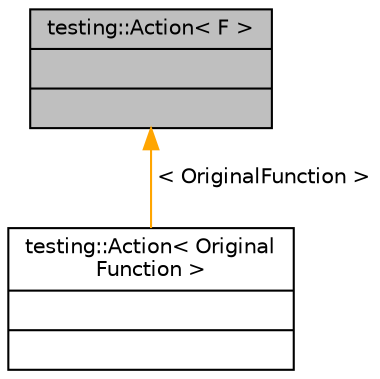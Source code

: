 digraph "testing::Action&lt; F &gt;"
{
 // LATEX_PDF_SIZE
  bgcolor="transparent";
  edge [fontname="Helvetica",fontsize="10",labelfontname="Helvetica",labelfontsize="10"];
  node [fontname="Helvetica",fontsize="10",shape=record];
  Node1 [label="{testing::Action\< F \>\n||}",height=0.2,width=0.4,color="black", fillcolor="grey75", style="filled", fontcolor="black",tooltip=" "];
  Node1 -> Node2 [dir="back",color="orange",fontsize="10",style="solid",label=" \< OriginalFunction \>" ,fontname="Helvetica"];
  Node2 [label="{testing::Action\< Original\lFunction \>\n||}",height=0.2,width=0.4,color="black",URL="$classtesting_1_1Action.html",tooltip=" "];
}
